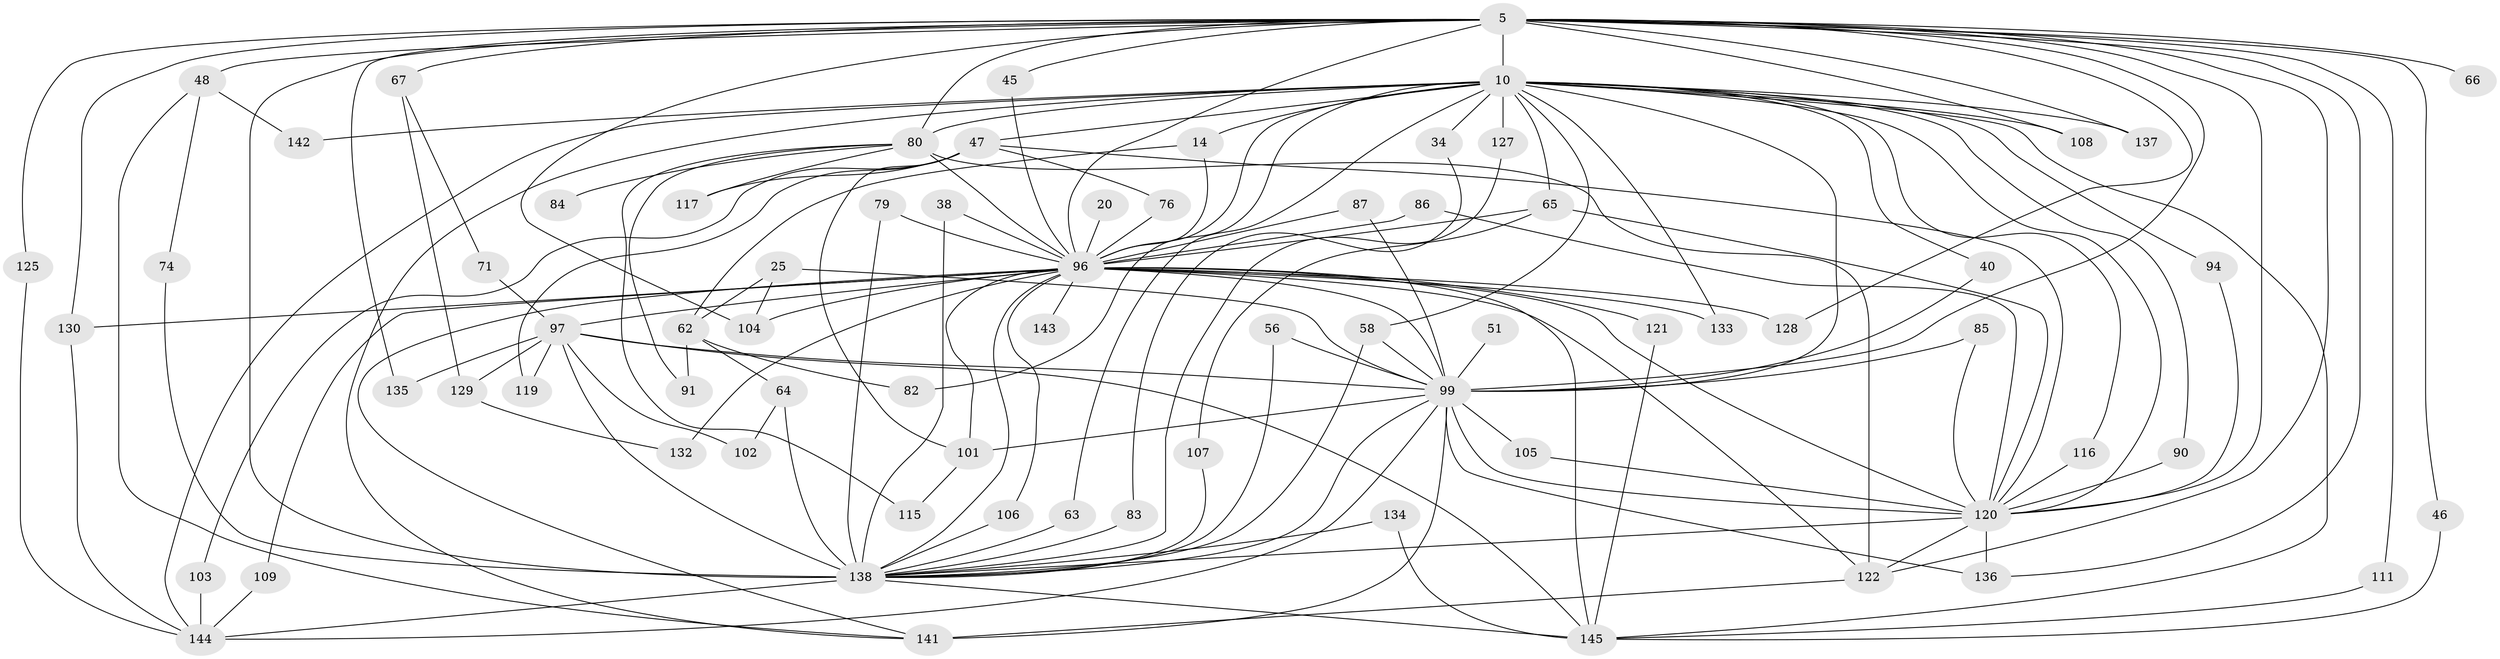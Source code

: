 // original degree distribution, {27: 0.013793103448275862, 18: 0.006896551724137931, 22: 0.006896551724137931, 23: 0.006896551724137931, 26: 0.020689655172413793, 20: 0.006896551724137931, 14: 0.006896551724137931, 7: 0.027586206896551724, 3: 0.1793103448275862, 4: 0.09655172413793103, 11: 0.006896551724137931, 6: 0.041379310344827586, 8: 0.006896551724137931, 2: 0.5310344827586206, 5: 0.041379310344827586}
// Generated by graph-tools (version 1.1) at 2025/43/03/09/25 04:43:24]
// undirected, 72 vertices, 153 edges
graph export_dot {
graph [start="1"]
  node [color=gray90,style=filled];
  5 [super="+1"];
  10 [super="+9"];
  14;
  20;
  25;
  34;
  38;
  40;
  45;
  46;
  47 [super="+33"];
  48;
  51;
  56;
  58 [super="+23"];
  62;
  63;
  64;
  65 [super="+49"];
  66;
  67;
  71;
  74;
  76;
  79;
  80 [super="+36+68"];
  82;
  83;
  84;
  85;
  86;
  87;
  90;
  91;
  94;
  96 [super="+75+61+95+6"];
  97 [super="+52+53"];
  99 [super="+93+81"];
  101 [super="+17"];
  102;
  103;
  104 [super="+78"];
  105;
  106;
  107;
  108;
  109;
  111;
  115;
  116;
  117;
  119;
  120 [super="+72+8"];
  121 [super="+57"];
  122 [super="+110+118"];
  125;
  127 [super="+59"];
  128;
  129;
  130 [super="+37"];
  132 [super="+131"];
  133;
  134;
  135;
  136 [super="+113"];
  137;
  138 [super="+123+126+124+114"];
  141 [super="+73+139"];
  142;
  143 [super="+98"];
  144 [super="+18+11"];
  145 [super="+140+92"];
  5 -- 10 [weight=4];
  5 -- 45;
  5 -- 48 [weight=2];
  5 -- 66 [weight=2];
  5 -- 67 [weight=2];
  5 -- 125;
  5 -- 128;
  5 -- 135;
  5 -- 138 [weight=7];
  5 -- 130;
  5 -- 137;
  5 -- 108;
  5 -- 46;
  5 -- 111;
  5 -- 80;
  5 -- 120 [weight=4];
  5 -- 96 [weight=6];
  5 -- 99 [weight=6];
  5 -- 104;
  5 -- 122 [weight=2];
  5 -- 136;
  10 -- 14 [weight=2];
  10 -- 34 [weight=2];
  10 -- 63;
  10 -- 80 [weight=4];
  10 -- 82;
  10 -- 108;
  10 -- 116;
  10 -- 144 [weight=3];
  10 -- 133;
  10 -- 137;
  10 -- 142;
  10 -- 145 [weight=3];
  10 -- 90;
  10 -- 94;
  10 -- 40;
  10 -- 120 [weight=5];
  10 -- 127 [weight=2];
  10 -- 58;
  10 -- 141;
  10 -- 96 [weight=5];
  10 -- 99 [weight=6];
  10 -- 47;
  10 -- 65;
  14 -- 62;
  14 -- 96;
  20 -- 96 [weight=2];
  25 -- 62;
  25 -- 104;
  25 -- 99 [weight=2];
  34 -- 83;
  38 -- 96;
  38 -- 138;
  40 -- 99;
  45 -- 96;
  46 -- 145;
  47 -- 76;
  47 -- 103;
  47 -- 120 [weight=2];
  47 -- 101;
  47 -- 117;
  47 -- 119;
  48 -- 74;
  48 -- 141;
  48 -- 142;
  51 -- 99 [weight=2];
  56 -- 99;
  56 -- 138;
  58 -- 99;
  58 -- 138;
  62 -- 64;
  62 -- 82;
  62 -- 91;
  63 -- 138;
  64 -- 102;
  64 -- 138 [weight=2];
  65 -- 120;
  65 -- 96;
  65 -- 107;
  67 -- 71;
  67 -- 129;
  71 -- 97;
  74 -- 138;
  76 -- 96;
  79 -- 96;
  79 -- 138;
  80 -- 115;
  80 -- 84 [weight=2];
  80 -- 117;
  80 -- 91;
  80 -- 96;
  80 -- 122;
  83 -- 138;
  85 -- 120;
  85 -- 99;
  86 -- 120;
  86 -- 96;
  87 -- 99;
  87 -- 96;
  90 -- 120;
  94 -- 120;
  96 -- 101 [weight=3];
  96 -- 132 [weight=2];
  96 -- 106;
  96 -- 97 [weight=5];
  96 -- 99 [weight=6];
  96 -- 120 [weight=6];
  96 -- 128;
  96 -- 130;
  96 -- 133;
  96 -- 138;
  96 -- 141;
  96 -- 143 [weight=3];
  96 -- 145 [weight=2];
  96 -- 109;
  96 -- 121 [weight=2];
  96 -- 104;
  96 -- 122 [weight=2];
  97 -- 135;
  97 -- 119;
  97 -- 129;
  97 -- 102;
  97 -- 138;
  97 -- 145;
  97 -- 99 [weight=3];
  99 -- 138 [weight=3];
  99 -- 141 [weight=2];
  99 -- 144;
  99 -- 120 [weight=4];
  99 -- 101;
  99 -- 105;
  99 -- 136;
  101 -- 115;
  103 -- 144;
  105 -- 120;
  106 -- 138;
  107 -- 138;
  109 -- 144;
  111 -- 145;
  116 -- 120;
  120 -- 136;
  120 -- 138;
  120 -- 122;
  121 -- 145;
  122 -- 141;
  125 -- 144;
  127 -- 138;
  129 -- 132;
  130 -- 144;
  134 -- 145;
  134 -- 138;
  138 -- 144 [weight=3];
  138 -- 145 [weight=2];
}
